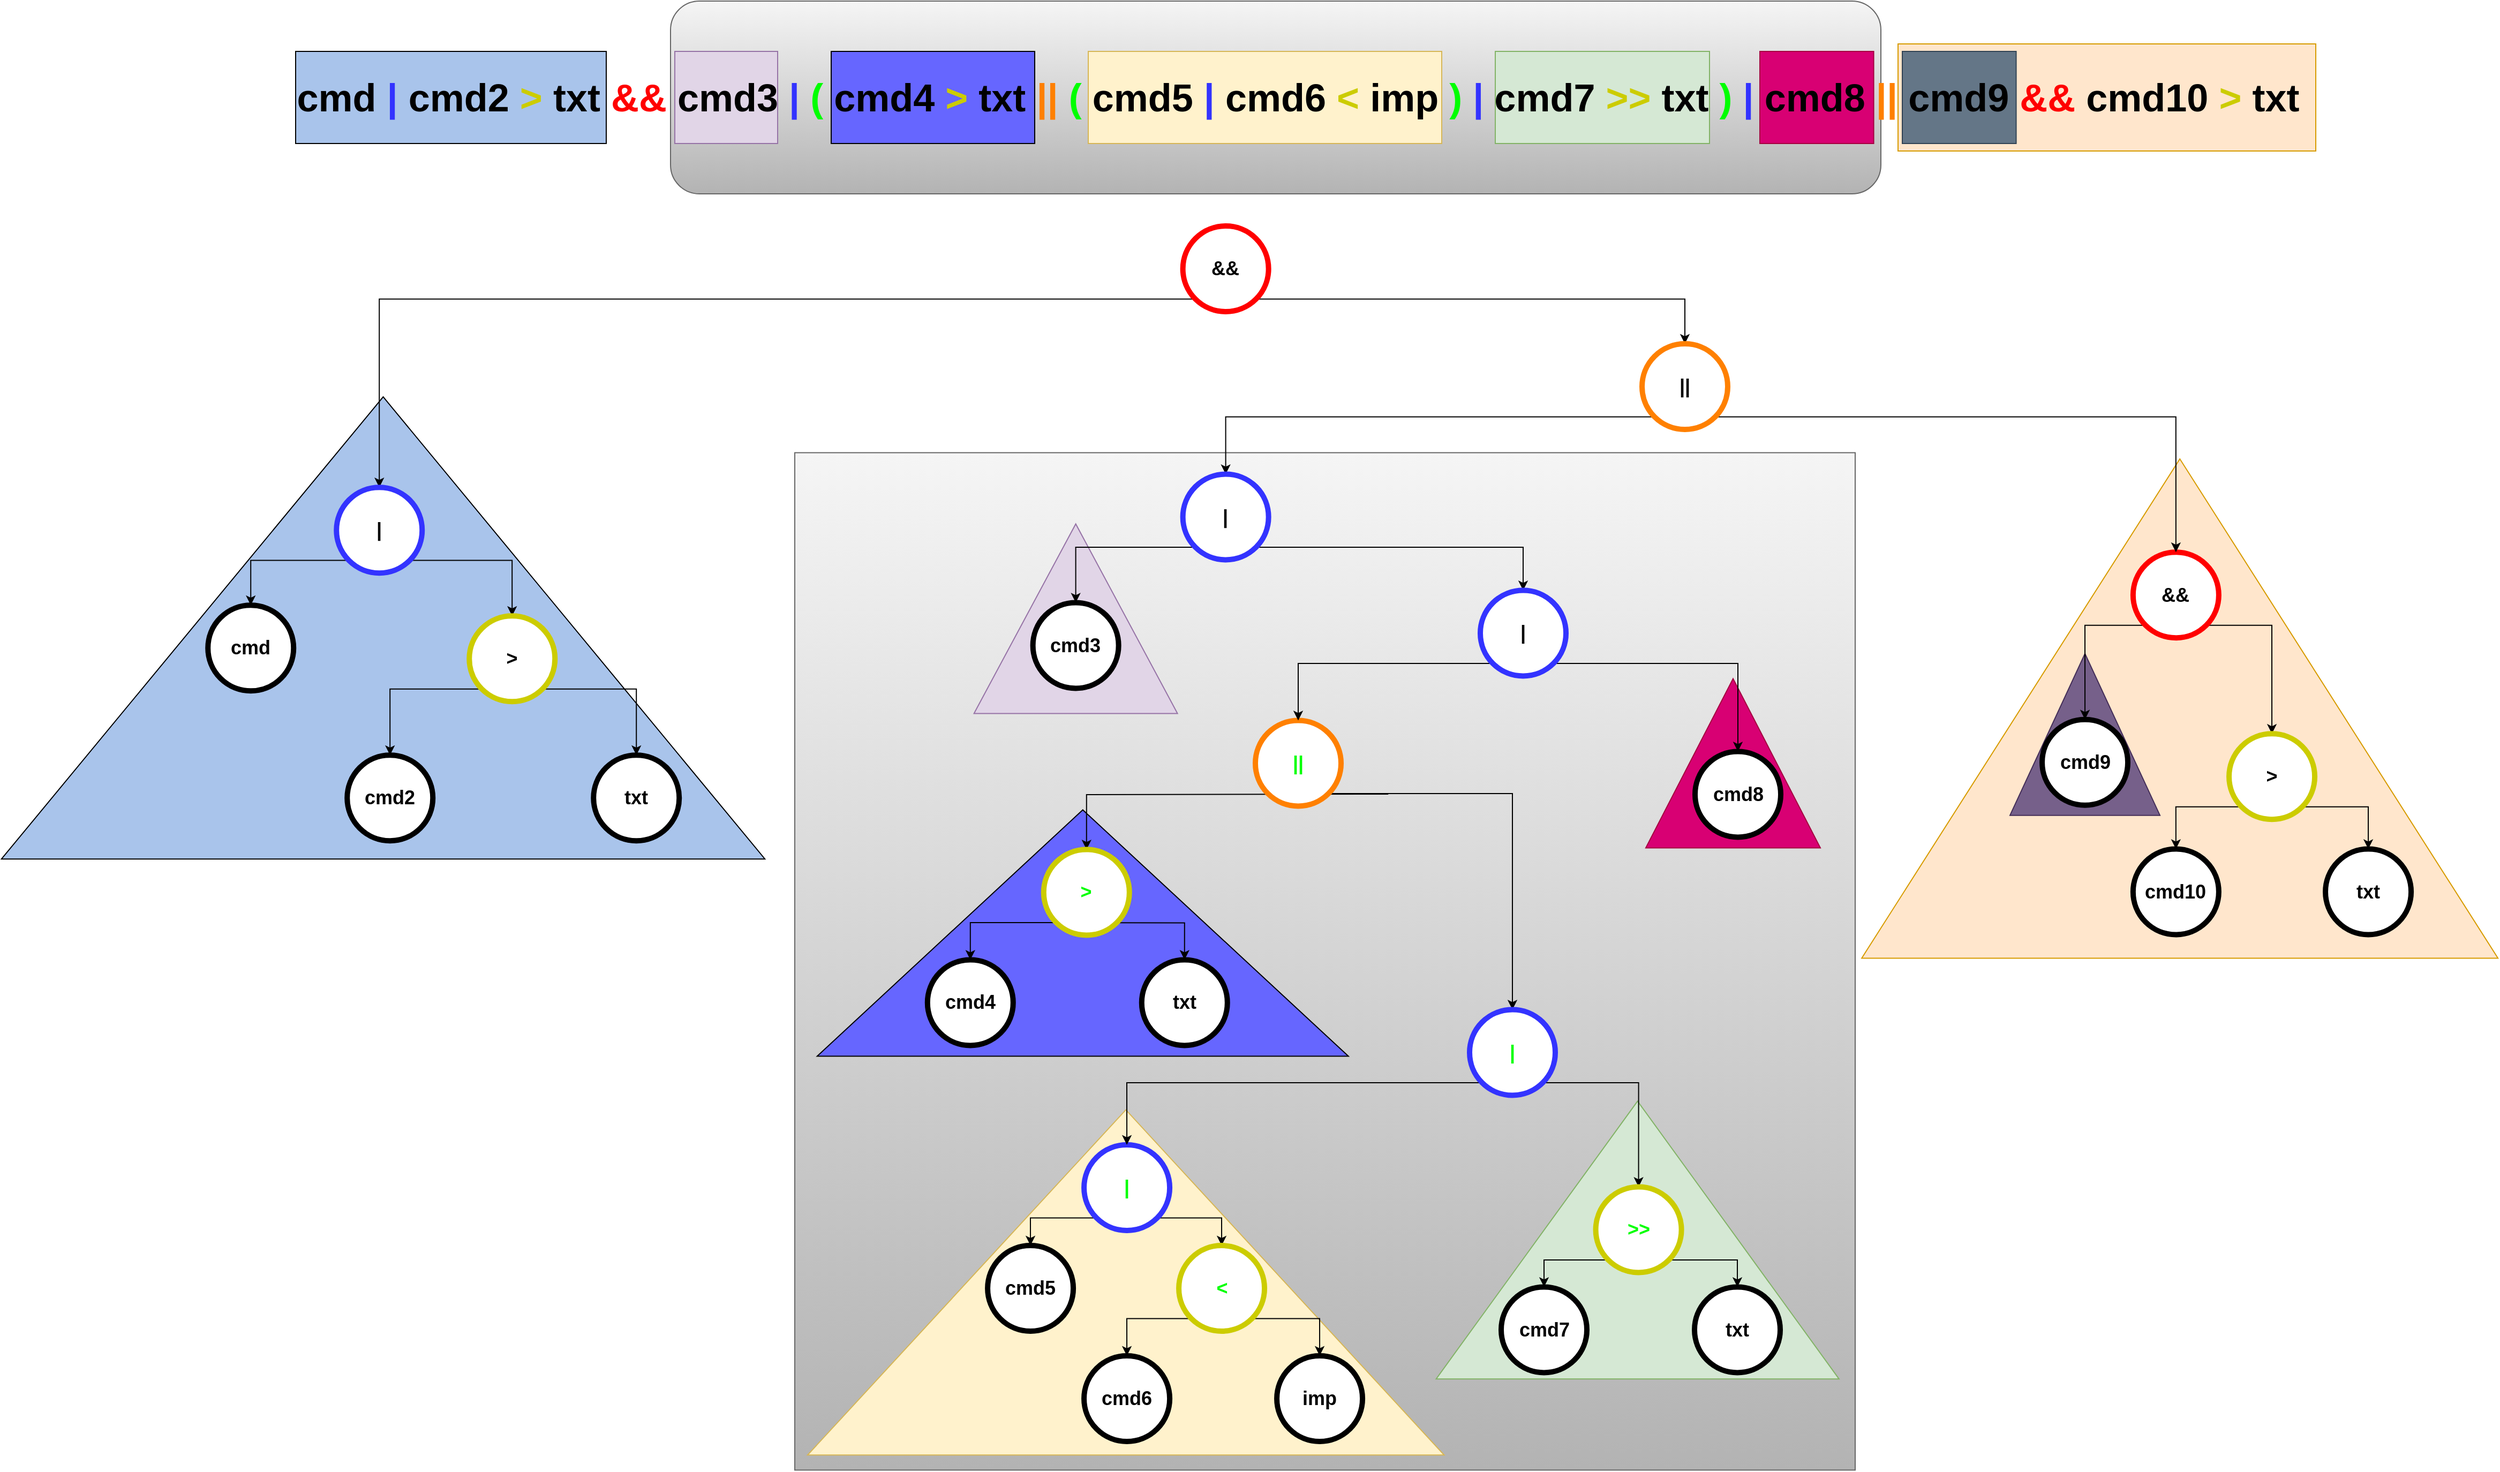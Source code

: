 <mxfile version="19.0.2" type="device"><diagram id="H-TWaUP5bXeczBtcQhF_" name="Page-1"><mxGraphModel dx="5353" dy="3023" grid="1" gridSize="10" guides="1" tooltips="1" connect="1" arrows="1" fold="1" page="1" pageScale="1" pageWidth="827" pageHeight="1169" math="0" shadow="0"><root><mxCell id="0"/><mxCell id="1" parent="0"/><mxCell id="aJGOQzYCVpWXFMmuBfGQ-118" value="" style="triangle;whiteSpace=wrap;html=1;fontSize=36;strokeColor=#d79b00;strokeWidth=1;fillColor=#ffe6cc;rotation=-90;rounded=0;sketch=0;" parent="1" vertex="1"><mxGeometry x="1090" y="183.62" width="466.19" height="594.01" as="geometry"/></mxCell><mxCell id="aJGOQzYCVpWXFMmuBfGQ-106" value="" style="rounded=0;whiteSpace=wrap;html=1;fontSize=36;strokeColor=#d79b00;strokeWidth=1;fillColor=#ffe6cc;" parent="1" vertex="1"><mxGeometry x="1060" y="-140" width="390" height="100" as="geometry"/></mxCell><mxCell id="aJGOQzYCVpWXFMmuBfGQ-125" value="" style="rounded=1;whiteSpace=wrap;html=1;fontSize=36;strokeColor=#666666;strokeWidth=1;fillColor=#f5f5f5;gradientColor=#b3b3b3;" parent="1" vertex="1"><mxGeometry x="-86" y="-180" width="1130" height="180" as="geometry"/></mxCell><mxCell id="aJGOQzYCVpWXFMmuBfGQ-124" value="" style="rounded=0;whiteSpace=wrap;html=1;fontSize=36;strokeColor=#666666;strokeWidth=1;fillColor=#f5f5f5;gradientColor=#b3b3b3;glass=0;shadow=0;sketch=0;" parent="1" vertex="1"><mxGeometry x="30" y="241.72" width="990" height="950" as="geometry"/></mxCell><mxCell id="aJGOQzYCVpWXFMmuBfGQ-122" value="" style="triangle;whiteSpace=wrap;html=1;fontSize=36;fontColor=#ffffff;strokeColor=#432D57;strokeWidth=1;fillColor=#76608a;rotation=-90;" parent="1" vertex="1"><mxGeometry x="1159.03" y="434.85" width="151" height="140" as="geometry"/></mxCell><mxCell id="aJGOQzYCVpWXFMmuBfGQ-123" value="" style="rounded=0;whiteSpace=wrap;html=1;fontSize=36;fontColor=#ffffff;strokeColor=#314354;strokeWidth=1;fillColor=#647687;" parent="1" vertex="1"><mxGeometry x="1064" y="-133" width="106.28" height="86" as="geometry"/></mxCell><mxCell id="aJGOQzYCVpWXFMmuBfGQ-121" value="" style="triangle;whiteSpace=wrap;html=1;fontSize=36;fontColor=#ffffff;strokeColor=#A50040;strokeWidth=1;fillColor=#d80073;rotation=-90;" parent="1" vertex="1"><mxGeometry x="827" y="450.22" width="158" height="163" as="geometry"/></mxCell><mxCell id="aJGOQzYCVpWXFMmuBfGQ-111" value="" style="rounded=0;whiteSpace=wrap;html=1;fontSize=36;strokeColor=#82b366;strokeWidth=1;fillColor=#d5e8d4;" parent="1" vertex="1"><mxGeometry x="684" y="-133" width="200" height="86" as="geometry"/></mxCell><mxCell id="aJGOQzYCVpWXFMmuBfGQ-117" value="" style="triangle;whiteSpace=wrap;html=1;fontSize=36;strokeColor=#82b366;strokeWidth=1;fillColor=#d5e8d4;rotation=-90;" parent="1" vertex="1"><mxGeometry x="687.09" y="788.83" width="259.5" height="376.17" as="geometry"/></mxCell><mxCell id="aJGOQzYCVpWXFMmuBfGQ-110" value="" style="rounded=0;whiteSpace=wrap;html=1;fontSize=36;strokeColor=#d6b656;strokeWidth=1;fillColor=#fff2cc;" parent="1" vertex="1"><mxGeometry x="304" y="-133" width="330" height="86" as="geometry"/></mxCell><mxCell id="aJGOQzYCVpWXFMmuBfGQ-116" value="" style="triangle;whiteSpace=wrap;html=1;fontSize=36;strokeColor=#d6b656;strokeWidth=1;fillColor=#fff2cc;rotation=-90;" parent="1" vertex="1"><mxGeometry x="177.95" y="719.35" width="322.32" height="594.26" as="geometry"/></mxCell><mxCell id="aJGOQzYCVpWXFMmuBfGQ-107" value="" style="rounded=0;whiteSpace=wrap;html=1;fontSize=36;strokeColor=#9673a6;strokeWidth=1;fillColor=#e1d5e7;" parent="1" vertex="1"><mxGeometry x="-82" y="-133" width="96" height="86" as="geometry"/></mxCell><mxCell id="aJGOQzYCVpWXFMmuBfGQ-115" value="" style="triangle;whiteSpace=wrap;html=1;fontSize=36;strokeColor=#9673a6;strokeWidth=1;fillColor=#e1d5e7;rotation=-90;" parent="1" vertex="1"><mxGeometry x="203.82" y="301.72" width="177" height="190" as="geometry"/></mxCell><mxCell id="aJGOQzYCVpWXFMmuBfGQ-109" value="" style="rounded=0;whiteSpace=wrap;html=1;fontSize=36;fontColor=#00FF00;strokeColor=#000000;strokeWidth=1;fillColor=#6666FF;" parent="1" vertex="1"><mxGeometry x="64" y="-133" width="190" height="86" as="geometry"/></mxCell><mxCell id="aJGOQzYCVpWXFMmuBfGQ-113" value="" style="triangle;whiteSpace=wrap;html=1;fontSize=36;fontColor=#00FF00;strokeColor=#000000;strokeWidth=1;fillColor=#6666FF;rotation=-90;" parent="1" vertex="1"><mxGeometry x="183.89" y="442.22" width="230" height="496" as="geometry"/></mxCell><mxCell id="aJGOQzYCVpWXFMmuBfGQ-112" value="" style="triangle;whiteSpace=wrap;html=1;fontSize=36;fontColor=#00FF00;strokeColor=#000000;strokeWidth=1;fillColor=#A9C4EB;rotation=-90;" parent="1" vertex="1"><mxGeometry x="-570" y="48.97" width="431.5" height="712.75" as="geometry"/></mxCell><mxCell id="aJGOQzYCVpWXFMmuBfGQ-108" value="" style="rounded=0;whiteSpace=wrap;html=1;fontSize=36;fontColor=#ffffff;strokeColor=#A50040;strokeWidth=1;fillColor=#d80073;" parent="1" vertex="1"><mxGeometry x="931" y="-133" width="106.28" height="86" as="geometry"/></mxCell><mxCell id="aJGOQzYCVpWXFMmuBfGQ-105" value="" style="rounded=0;whiteSpace=wrap;html=1;fontSize=36;fontColor=#00FF00;strokeColor=#000000;strokeWidth=1;fillColor=#A9C4EB;" parent="1" vertex="1"><mxGeometry x="-436" y="-133" width="290" height="86" as="geometry"/></mxCell><mxCell id="aJGOQzYCVpWXFMmuBfGQ-68" style="edgeStyle=orthogonalEdgeStyle;rounded=0;orthogonalLoop=1;jettySize=auto;html=1;exitX=0;exitY=1;exitDx=0;exitDy=0;entryX=0.5;entryY=0;entryDx=0;entryDy=0;fontSize=18;fontColor=#00FF00;" parent="1" source="aJGOQzYCVpWXFMmuBfGQ-1" target="aJGOQzYCVpWXFMmuBfGQ-8" edge="1"><mxGeometry relative="1" as="geometry"/></mxCell><mxCell id="puf2VcP3-_cEdi5S4VuT-2" style="edgeStyle=orthogonalEdgeStyle;rounded=0;orthogonalLoop=1;jettySize=auto;html=1;exitX=1;exitY=1;exitDx=0;exitDy=0;entryX=0.5;entryY=0;entryDx=0;entryDy=0;" parent="1" source="aJGOQzYCVpWXFMmuBfGQ-1" target="aJGOQzYCVpWXFMmuBfGQ-5" edge="1"><mxGeometry relative="1" as="geometry"/></mxCell><mxCell id="aJGOQzYCVpWXFMmuBfGQ-1" value="&lt;font style=&quot;font-size: 18px;&quot;&gt;&lt;b&gt;&amp;amp;&amp;amp;&lt;/b&gt;&lt;/font&gt;" style="ellipse;whiteSpace=wrap;html=1;aspect=fixed;strokeWidth=5;strokeColor=#FF0000;" parent="1" vertex="1"><mxGeometry x="392.32" y="30" width="80" height="80" as="geometry"/></mxCell><mxCell id="aJGOQzYCVpWXFMmuBfGQ-2" value="&lt;b&gt;&lt;font style=&quot;font-size: 36px;&quot;&gt;cmd &lt;font style=&quot;&quot; color=&quot;#3333ff&quot;&gt;|&lt;/font&gt; cmd2 &lt;font style=&quot;&quot; color=&quot;#cccc00&quot;&gt;&amp;gt;&lt;/font&gt; txt &lt;font style=&quot;&quot; color=&quot;#ff0000&quot;&gt;&amp;amp;&amp;amp;&lt;/font&gt; cmd3 &lt;font style=&quot;&quot; color=&quot;#3333ff&quot;&gt;|&lt;/font&gt; &lt;font style=&quot;&quot; color=&quot;#00ff00&quot;&gt;(&lt;/font&gt; cmd4 &lt;font style=&quot;&quot; color=&quot;#cccc00&quot;&gt;&amp;gt;&lt;/font&gt; txt &lt;font style=&quot;&quot; color=&quot;#ff8000&quot;&gt;||&lt;/font&gt; &lt;font style=&quot;&quot; color=&quot;#00ff00&quot;&gt;(&amp;nbsp;&lt;/font&gt;cmd5 &lt;font style=&quot;&quot; color=&quot;#3333ff&quot;&gt;|&lt;/font&gt; cmd6 &lt;font style=&quot;&quot; color=&quot;#cccc00&quot;&gt;&amp;lt;&lt;/font&gt; imp &lt;font style=&quot;&quot; color=&quot;#00ff00&quot;&gt;)&lt;/font&gt; &lt;font style=&quot;&quot; color=&quot;#3333ff&quot;&gt;|&lt;/font&gt; cmd7 &lt;font style=&quot;&quot; color=&quot;#cccc00&quot;&gt;&amp;gt;&amp;gt;&lt;/font&gt; txt&amp;nbsp;&lt;font style=&quot;&quot; color=&quot;#00ff00&quot;&gt;)&lt;/font&gt; &lt;font style=&quot;&quot; color=&quot;#3333ff&quot;&gt;|&lt;/font&gt; cmd8 &lt;font style=&quot;&quot; color=&quot;#ff8000&quot;&gt;||&lt;/font&gt; cmd9 &lt;font style=&quot;&quot; color=&quot;#ff0000&quot;&gt;&amp;amp;&amp;amp;&lt;/font&gt; cmd10 &lt;font style=&quot;&quot; color=&quot;#cccc00&quot;&gt;&amp;gt;&lt;/font&gt; txt&lt;/font&gt;&lt;/b&gt;" style="text;html=1;strokeColor=none;fillColor=none;align=center;verticalAlign=middle;whiteSpace=wrap;rounded=0;" parent="1" vertex="1"><mxGeometry x="-500" y="-120" width="2000" height="60" as="geometry"/></mxCell><mxCell id="aJGOQzYCVpWXFMmuBfGQ-77" style="edgeStyle=orthogonalEdgeStyle;rounded=0;orthogonalLoop=1;jettySize=auto;html=1;exitX=1;exitY=1;exitDx=0;exitDy=0;entryX=0.5;entryY=0;entryDx=0;entryDy=0;fontSize=18;fontColor=#00FF00;" parent="1" source="aJGOQzYCVpWXFMmuBfGQ-3" target="aJGOQzYCVpWXFMmuBfGQ-13" edge="1"><mxGeometry relative="1" as="geometry"/></mxCell><mxCell id="puf2VcP3-_cEdi5S4VuT-24" style="edgeStyle=orthogonalEdgeStyle;rounded=0;orthogonalLoop=1;jettySize=auto;html=1;exitX=0;exitY=1;exitDx=0;exitDy=0;entryX=0.5;entryY=0;entryDx=0;entryDy=0;" parent="1" source="aJGOQzYCVpWXFMmuBfGQ-3" target="aJGOQzYCVpWXFMmuBfGQ-29" edge="1"><mxGeometry relative="1" as="geometry"/></mxCell><mxCell id="aJGOQzYCVpWXFMmuBfGQ-3" value="&lt;font style=&quot;font-size: 18px;&quot;&gt;&lt;b&gt;&amp;amp;&amp;amp;&lt;/b&gt;&lt;/font&gt;" style="ellipse;whiteSpace=wrap;html=1;aspect=fixed;strokeWidth=5;strokeColor=#FF0000;" parent="1" vertex="1"><mxGeometry x="1279.44" y="334.63" width="80" height="80" as="geometry"/></mxCell><mxCell id="puf2VcP3-_cEdi5S4VuT-7" style="edgeStyle=orthogonalEdgeStyle;rounded=0;orthogonalLoop=1;jettySize=auto;html=1;exitX=1;exitY=1;exitDx=0;exitDy=0;" parent="1" source="aJGOQzYCVpWXFMmuBfGQ-4" target="aJGOQzYCVpWXFMmuBfGQ-7" edge="1"><mxGeometry relative="1" as="geometry"/></mxCell><mxCell id="puf2VcP3-_cEdi5S4VuT-8" style="edgeStyle=orthogonalEdgeStyle;rounded=0;orthogonalLoop=1;jettySize=auto;html=1;exitX=0;exitY=1;exitDx=0;exitDy=0;entryX=0.5;entryY=0;entryDx=0;entryDy=0;" parent="1" target="aJGOQzYCVpWXFMmuBfGQ-11" edge="1"><mxGeometry relative="1" as="geometry"><mxPoint x="584.106" y="560.504" as="sourcePoint"/></mxGeometry></mxCell><mxCell id="aJGOQzYCVpWXFMmuBfGQ-4" value="&lt;font color=&quot;#00ff00&quot; style=&quot;font-size: 18px;&quot;&gt;&lt;b&gt;||&lt;/b&gt;&lt;/font&gt;" style="ellipse;whiteSpace=wrap;html=1;aspect=fixed;strokeColor=#FF8000;strokeWidth=5;" parent="1" vertex="1"><mxGeometry x="460" y="491.72" width="80" height="80" as="geometry"/></mxCell><mxCell id="puf2VcP3-_cEdi5S4VuT-3" style="edgeStyle=orthogonalEdgeStyle;rounded=0;orthogonalLoop=1;jettySize=auto;html=1;exitX=1;exitY=1;exitDx=0;exitDy=0;entryX=0.5;entryY=0;entryDx=0;entryDy=0;" parent="1" source="aJGOQzYCVpWXFMmuBfGQ-5" target="aJGOQzYCVpWXFMmuBfGQ-3" edge="1"><mxGeometry relative="1" as="geometry"/></mxCell><mxCell id="PC5DWgeFSj9R3QmSvRYg-5" style="edgeStyle=orthogonalEdgeStyle;rounded=0;orthogonalLoop=1;jettySize=auto;html=1;exitX=0;exitY=1;exitDx=0;exitDy=0;entryX=0.5;entryY=0;entryDx=0;entryDy=0;" edge="1" parent="1" source="aJGOQzYCVpWXFMmuBfGQ-5" target="aJGOQzYCVpWXFMmuBfGQ-9"><mxGeometry relative="1" as="geometry"/></mxCell><mxCell id="aJGOQzYCVpWXFMmuBfGQ-5" value="&lt;font style=&quot;font-size: 18px;&quot;&gt;&lt;b&gt;||&lt;/b&gt;&lt;/font&gt;" style="ellipse;whiteSpace=wrap;html=1;aspect=fixed;strokeColor=#FF8000;strokeWidth=5;" parent="1" vertex="1"><mxGeometry x="821" y="140" width="80" height="80" as="geometry"/></mxCell><mxCell id="puf2VcP3-_cEdi5S4VuT-19" style="edgeStyle=orthogonalEdgeStyle;rounded=0;orthogonalLoop=1;jettySize=auto;html=1;exitX=1;exitY=1;exitDx=0;exitDy=0;" parent="1" source="aJGOQzYCVpWXFMmuBfGQ-6" target="aJGOQzYCVpWXFMmuBfGQ-14" edge="1"><mxGeometry relative="1" as="geometry"/></mxCell><mxCell id="puf2VcP3-_cEdi5S4VuT-20" style="edgeStyle=orthogonalEdgeStyle;rounded=0;orthogonalLoop=1;jettySize=auto;html=1;exitX=0;exitY=1;exitDx=0;exitDy=0;entryX=0.5;entryY=0;entryDx=0;entryDy=0;" parent="1" source="aJGOQzYCVpWXFMmuBfGQ-6" target="aJGOQzYCVpWXFMmuBfGQ-25" edge="1"><mxGeometry relative="1" as="geometry"/></mxCell><mxCell id="aJGOQzYCVpWXFMmuBfGQ-6" value="&lt;font style=&quot;font-size: 18px;&quot;&gt;&lt;b&gt;&lt;font color=&quot;#00ff00&quot;&gt;|&lt;/font&gt;&lt;br&gt;&lt;/b&gt;&lt;/font&gt;" style="ellipse;whiteSpace=wrap;html=1;aspect=fixed;strokeColor=#3333FF;strokeWidth=5;" parent="1" vertex="1"><mxGeometry x="300.04" y="888" width="80" height="80" as="geometry"/></mxCell><mxCell id="puf2VcP3-_cEdi5S4VuT-12" style="edgeStyle=orthogonalEdgeStyle;rounded=0;orthogonalLoop=1;jettySize=auto;html=1;exitX=0;exitY=1;exitDx=0;exitDy=0;" parent="1" source="aJGOQzYCVpWXFMmuBfGQ-7" target="aJGOQzYCVpWXFMmuBfGQ-6" edge="1"><mxGeometry relative="1" as="geometry"/></mxCell><mxCell id="PC5DWgeFSj9R3QmSvRYg-2" style="edgeStyle=orthogonalEdgeStyle;rounded=0;orthogonalLoop=1;jettySize=auto;html=1;exitX=1;exitY=1;exitDx=0;exitDy=0;entryX=0.5;entryY=0;entryDx=0;entryDy=0;" edge="1" parent="1" source="aJGOQzYCVpWXFMmuBfGQ-7" target="aJGOQzYCVpWXFMmuBfGQ-16"><mxGeometry relative="1" as="geometry"/></mxCell><mxCell id="aJGOQzYCVpWXFMmuBfGQ-7" value="&lt;font style=&quot;font-size: 18px;&quot;&gt;&lt;b&gt;&lt;font color=&quot;#00ff00&quot;&gt;|&lt;/font&gt;&lt;br&gt;&lt;/b&gt;&lt;/font&gt;" style="ellipse;whiteSpace=wrap;html=1;aspect=fixed;strokeColor=#3333FF;strokeWidth=5;" parent="1" vertex="1"><mxGeometry x="660" y="761.72" width="80" height="80" as="geometry"/></mxCell><mxCell id="puf2VcP3-_cEdi5S4VuT-27" style="edgeStyle=orthogonalEdgeStyle;rounded=0;orthogonalLoop=1;jettySize=auto;html=1;exitX=1;exitY=1;exitDx=0;exitDy=0;entryX=0.5;entryY=0;entryDx=0;entryDy=0;" parent="1" source="aJGOQzYCVpWXFMmuBfGQ-8" target="aJGOQzYCVpWXFMmuBfGQ-12" edge="1"><mxGeometry relative="1" as="geometry"/></mxCell><mxCell id="puf2VcP3-_cEdi5S4VuT-28" style="edgeStyle=orthogonalEdgeStyle;rounded=0;orthogonalLoop=1;jettySize=auto;html=1;exitX=0;exitY=1;exitDx=0;exitDy=0;entryX=0.5;entryY=0;entryDx=0;entryDy=0;" parent="1" source="aJGOQzYCVpWXFMmuBfGQ-8" target="aJGOQzYCVpWXFMmuBfGQ-20" edge="1"><mxGeometry relative="1" as="geometry"/></mxCell><mxCell id="aJGOQzYCVpWXFMmuBfGQ-8" value="&lt;font style=&quot;font-size: 18px;&quot;&gt;&lt;b&gt;|&lt;br&gt;&lt;/b&gt;&lt;/font&gt;" style="ellipse;whiteSpace=wrap;html=1;aspect=fixed;strokeColor=#3333FF;strokeWidth=5;" parent="1" vertex="1"><mxGeometry x="-397.88" y="274.09" width="80" height="80" as="geometry"/></mxCell><mxCell id="puf2VcP3-_cEdi5S4VuT-5" style="edgeStyle=orthogonalEdgeStyle;rounded=0;orthogonalLoop=1;jettySize=auto;html=1;exitX=0;exitY=1;exitDx=0;exitDy=0;entryX=0.5;entryY=0;entryDx=0;entryDy=0;" parent="1" source="aJGOQzYCVpWXFMmuBfGQ-9" target="aJGOQzYCVpWXFMmuBfGQ-22" edge="1"><mxGeometry relative="1" as="geometry"/></mxCell><mxCell id="puf2VcP3-_cEdi5S4VuT-6" style="edgeStyle=orthogonalEdgeStyle;rounded=0;orthogonalLoop=1;jettySize=auto;html=1;exitX=1;exitY=1;exitDx=0;exitDy=0;entryX=0.5;entryY=0;entryDx=0;entryDy=0;" parent="1" source="aJGOQzYCVpWXFMmuBfGQ-9" target="aJGOQzYCVpWXFMmuBfGQ-10" edge="1"><mxGeometry relative="1" as="geometry"/></mxCell><mxCell id="aJGOQzYCVpWXFMmuBfGQ-9" value="&lt;font style=&quot;font-size: 18px;&quot;&gt;&lt;b&gt;|&lt;br&gt;&lt;/b&gt;&lt;/font&gt;" style="ellipse;whiteSpace=wrap;html=1;aspect=fixed;strokeColor=#3333FF;strokeWidth=5;" parent="1" vertex="1"><mxGeometry x="392.32" y="261.72" width="80" height="80" as="geometry"/></mxCell><mxCell id="aJGOQzYCVpWXFMmuBfGQ-100" style="edgeStyle=orthogonalEdgeStyle;rounded=0;orthogonalLoop=1;jettySize=auto;html=1;exitX=0;exitY=1;exitDx=0;exitDy=0;entryX=0.5;entryY=0;entryDx=0;entryDy=0;fontSize=18;fontColor=#00FF00;" parent="1" source="aJGOQzYCVpWXFMmuBfGQ-10" target="aJGOQzYCVpWXFMmuBfGQ-4" edge="1"><mxGeometry relative="1" as="geometry"/></mxCell><mxCell id="puf2VcP3-_cEdi5S4VuT-21" style="edgeStyle=orthogonalEdgeStyle;rounded=0;orthogonalLoop=1;jettySize=auto;html=1;exitX=1;exitY=1;exitDx=0;exitDy=0;entryX=0.5;entryY=0;entryDx=0;entryDy=0;" parent="1" source="aJGOQzYCVpWXFMmuBfGQ-10" target="aJGOQzYCVpWXFMmuBfGQ-28" edge="1"><mxGeometry relative="1" as="geometry"/></mxCell><mxCell id="aJGOQzYCVpWXFMmuBfGQ-10" value="&lt;font style=&quot;font-size: 18px;&quot;&gt;&lt;b&gt;|&lt;br&gt;&lt;/b&gt;&lt;/font&gt;" style="ellipse;whiteSpace=wrap;html=1;aspect=fixed;strokeColor=#3333FF;strokeWidth=5;" parent="1" vertex="1"><mxGeometry x="670" y="370.22" width="80" height="80" as="geometry"/></mxCell><mxCell id="puf2VcP3-_cEdi5S4VuT-10" style="edgeStyle=orthogonalEdgeStyle;rounded=0;orthogonalLoop=1;jettySize=auto;html=1;exitX=1;exitY=1;exitDx=0;exitDy=0;entryX=0.5;entryY=0;entryDx=0;entryDy=0;" parent="1" source="aJGOQzYCVpWXFMmuBfGQ-11" target="aJGOQzYCVpWXFMmuBfGQ-32" edge="1"><mxGeometry relative="1" as="geometry"/></mxCell><mxCell id="puf2VcP3-_cEdi5S4VuT-11" style="edgeStyle=orthogonalEdgeStyle;rounded=0;orthogonalLoop=1;jettySize=auto;html=1;exitX=0;exitY=1;exitDx=0;exitDy=0;entryX=0.5;entryY=0;entryDx=0;entryDy=0;" parent="1" source="aJGOQzYCVpWXFMmuBfGQ-11" target="aJGOQzYCVpWXFMmuBfGQ-24" edge="1"><mxGeometry relative="1" as="geometry"/></mxCell><mxCell id="aJGOQzYCVpWXFMmuBfGQ-11" value="&lt;font style=&quot;font-size: 18px;&quot;&gt;&lt;b&gt;&lt;font color=&quot;#00ff00&quot;&gt;&amp;gt;&lt;/font&gt;&lt;br&gt;&lt;/b&gt;&lt;/font&gt;" style="ellipse;whiteSpace=wrap;html=1;aspect=fixed;strokeColor=#CCCC00;strokeWidth=5;" parent="1" vertex="1"><mxGeometry x="262.39" y="612.22" width="80" height="80" as="geometry"/></mxCell><mxCell id="puf2VcP3-_cEdi5S4VuT-25" style="edgeStyle=orthogonalEdgeStyle;rounded=0;orthogonalLoop=1;jettySize=auto;html=1;exitX=1;exitY=1;exitDx=0;exitDy=0;" parent="1" source="aJGOQzYCVpWXFMmuBfGQ-12" target="aJGOQzYCVpWXFMmuBfGQ-21" edge="1"><mxGeometry relative="1" as="geometry"/></mxCell><mxCell id="puf2VcP3-_cEdi5S4VuT-26" style="edgeStyle=orthogonalEdgeStyle;rounded=0;orthogonalLoop=1;jettySize=auto;html=1;exitX=0;exitY=1;exitDx=0;exitDy=0;" parent="1" source="aJGOQzYCVpWXFMmuBfGQ-12" target="aJGOQzYCVpWXFMmuBfGQ-31" edge="1"><mxGeometry relative="1" as="geometry"/></mxCell><mxCell id="aJGOQzYCVpWXFMmuBfGQ-12" value="&lt;font style=&quot;font-size: 18px;&quot;&gt;&lt;b&gt;&amp;gt;&lt;br&gt;&lt;/b&gt;&lt;/font&gt;" style="ellipse;whiteSpace=wrap;html=1;aspect=fixed;strokeColor=#CCCC00;strokeWidth=5;" parent="1" vertex="1"><mxGeometry x="-273.88" y="394.09" width="80" height="80" as="geometry"/></mxCell><mxCell id="puf2VcP3-_cEdi5S4VuT-22" style="edgeStyle=orthogonalEdgeStyle;rounded=0;orthogonalLoop=1;jettySize=auto;html=1;exitX=1;exitY=1;exitDx=0;exitDy=0;" parent="1" source="aJGOQzYCVpWXFMmuBfGQ-13" target="aJGOQzYCVpWXFMmuBfGQ-35" edge="1"><mxGeometry relative="1" as="geometry"/></mxCell><mxCell id="puf2VcP3-_cEdi5S4VuT-23" style="edgeStyle=orthogonalEdgeStyle;rounded=0;orthogonalLoop=1;jettySize=auto;html=1;exitX=0;exitY=1;exitDx=0;exitDy=0;entryX=0.5;entryY=0;entryDx=0;entryDy=0;" parent="1" source="aJGOQzYCVpWXFMmuBfGQ-13" target="aJGOQzYCVpWXFMmuBfGQ-30" edge="1"><mxGeometry relative="1" as="geometry"/></mxCell><mxCell id="aJGOQzYCVpWXFMmuBfGQ-13" value="&lt;font style=&quot;font-size: 18px;&quot;&gt;&lt;b&gt;&amp;gt;&lt;br&gt;&lt;/b&gt;&lt;/font&gt;" style="ellipse;whiteSpace=wrap;html=1;aspect=fixed;strokeColor=#CCCC00;strokeWidth=5;" parent="1" vertex="1"><mxGeometry x="1369.03" y="504.13" width="80" height="80" as="geometry"/></mxCell><mxCell id="puf2VcP3-_cEdi5S4VuT-16" style="edgeStyle=orthogonalEdgeStyle;rounded=0;orthogonalLoop=1;jettySize=auto;html=1;exitX=1;exitY=1;exitDx=0;exitDy=0;entryX=0.5;entryY=0;entryDx=0;entryDy=0;" parent="1" source="aJGOQzYCVpWXFMmuBfGQ-14" target="aJGOQzYCVpWXFMmuBfGQ-33" edge="1"><mxGeometry relative="1" as="geometry"/></mxCell><mxCell id="puf2VcP3-_cEdi5S4VuT-17" style="edgeStyle=orthogonalEdgeStyle;rounded=0;orthogonalLoop=1;jettySize=auto;html=1;exitX=0;exitY=1;exitDx=0;exitDy=0;" parent="1" source="aJGOQzYCVpWXFMmuBfGQ-14" target="aJGOQzYCVpWXFMmuBfGQ-26" edge="1"><mxGeometry relative="1" as="geometry"/></mxCell><mxCell id="aJGOQzYCVpWXFMmuBfGQ-14" value="&lt;font style=&quot;font-size: 18px;&quot;&gt;&lt;b&gt;&lt;font color=&quot;#00ff00&quot;&gt;&amp;lt;&lt;/font&gt;&lt;br&gt;&lt;/b&gt;&lt;/font&gt;" style="ellipse;whiteSpace=wrap;html=1;aspect=fixed;strokeColor=#CCCC00;strokeWidth=5;" parent="1" vertex="1"><mxGeometry x="388.54" y="982" width="80" height="80" as="geometry"/></mxCell><mxCell id="puf2VcP3-_cEdi5S4VuT-14" style="edgeStyle=orthogonalEdgeStyle;rounded=0;orthogonalLoop=1;jettySize=auto;html=1;exitX=1;exitY=1;exitDx=0;exitDy=0;entryX=0.5;entryY=0;entryDx=0;entryDy=0;" parent="1" source="aJGOQzYCVpWXFMmuBfGQ-16" target="aJGOQzYCVpWXFMmuBfGQ-34" edge="1"><mxGeometry relative="1" as="geometry"/></mxCell><mxCell id="puf2VcP3-_cEdi5S4VuT-15" style="edgeStyle=orthogonalEdgeStyle;rounded=0;orthogonalLoop=1;jettySize=auto;html=1;exitX=0;exitY=1;exitDx=0;exitDy=0;entryX=0.5;entryY=0;entryDx=0;entryDy=0;" parent="1" source="aJGOQzYCVpWXFMmuBfGQ-16" target="aJGOQzYCVpWXFMmuBfGQ-27" edge="1"><mxGeometry relative="1" as="geometry"/></mxCell><mxCell id="aJGOQzYCVpWXFMmuBfGQ-16" value="&lt;font style=&quot;font-size: 18px;&quot;&gt;&lt;b&gt;&lt;font color=&quot;#00ff00&quot;&gt;&amp;gt;&amp;gt;&lt;/font&gt;&lt;br&gt;&lt;/b&gt;&lt;/font&gt;" style="ellipse;whiteSpace=wrap;html=1;aspect=fixed;strokeColor=#CCCC00;strokeWidth=5;" parent="1" vertex="1"><mxGeometry x="777.78" y="927.22" width="80" height="80" as="geometry"/></mxCell><mxCell id="aJGOQzYCVpWXFMmuBfGQ-20" value="&lt;font style=&quot;font-size: 18px;&quot;&gt;&lt;b&gt;cmd&lt;br&gt;&lt;/b&gt;&lt;/font&gt;" style="ellipse;whiteSpace=wrap;html=1;aspect=fixed;strokeColor=#000000;strokeWidth=5;" parent="1" vertex="1"><mxGeometry x="-517.88" y="384.09" width="80" height="80" as="geometry"/></mxCell><mxCell id="aJGOQzYCVpWXFMmuBfGQ-21" value="&lt;font style=&quot;font-size: 18px;&quot;&gt;&lt;b&gt;txt&lt;br&gt;&lt;/b&gt;&lt;/font&gt;" style="ellipse;whiteSpace=wrap;html=1;aspect=fixed;strokeColor=#000000;strokeWidth=5;" parent="1" vertex="1"><mxGeometry x="-157.88" y="524.09" width="80" height="80" as="geometry"/></mxCell><mxCell id="aJGOQzYCVpWXFMmuBfGQ-22" value="&lt;font style=&quot;font-size: 18px;&quot;&gt;&lt;b&gt;cmd3&lt;br&gt;&lt;/b&gt;&lt;/font&gt;" style="ellipse;whiteSpace=wrap;html=1;aspect=fixed;strokeColor=#000000;strokeWidth=5;" parent="1" vertex="1"><mxGeometry x="252.32" y="381.72" width="80" height="80" as="geometry"/></mxCell><mxCell id="aJGOQzYCVpWXFMmuBfGQ-24" value="&lt;font style=&quot;font-size: 18px;&quot;&gt;&lt;b&gt;cmd4&lt;br&gt;&lt;/b&gt;&lt;/font&gt;" style="ellipse;whiteSpace=wrap;html=1;aspect=fixed;strokeColor=#000000;strokeWidth=5;" parent="1" vertex="1"><mxGeometry x="153.89" y="715.22" width="80" height="80" as="geometry"/></mxCell><mxCell id="aJGOQzYCVpWXFMmuBfGQ-25" value="&lt;font style=&quot;font-size: 18px;&quot;&gt;&lt;b&gt;cmd5&lt;br&gt;&lt;/b&gt;&lt;/font&gt;" style="ellipse;whiteSpace=wrap;html=1;aspect=fixed;strokeColor=#000000;strokeWidth=5;" parent="1" vertex="1"><mxGeometry x="210.04" y="982" width="80" height="80" as="geometry"/></mxCell><mxCell id="aJGOQzYCVpWXFMmuBfGQ-26" value="&lt;font style=&quot;font-size: 18px;&quot;&gt;&lt;b&gt;cmd6&lt;br&gt;&lt;/b&gt;&lt;/font&gt;" style="ellipse;whiteSpace=wrap;html=1;aspect=fixed;strokeColor=#000000;strokeWidth=5;" parent="1" vertex="1"><mxGeometry x="300.04" y="1085" width="80" height="80" as="geometry"/></mxCell><mxCell id="aJGOQzYCVpWXFMmuBfGQ-27" value="&lt;font style=&quot;font-size: 18px;&quot;&gt;&lt;b&gt;cmd7&lt;br&gt;&lt;/b&gt;&lt;/font&gt;" style="ellipse;whiteSpace=wrap;html=1;aspect=fixed;strokeColor=#000000;strokeWidth=5;" parent="1" vertex="1"><mxGeometry x="689.5" y="1020.7" width="80" height="80" as="geometry"/></mxCell><mxCell id="aJGOQzYCVpWXFMmuBfGQ-28" value="&lt;font style=&quot;font-size: 18px;&quot;&gt;&lt;b&gt;cmd8&lt;br&gt;&lt;/b&gt;&lt;/font&gt;" style="ellipse;whiteSpace=wrap;html=1;aspect=fixed;strokeColor=#000000;strokeWidth=5;" parent="1" vertex="1"><mxGeometry x="870.5" y="520.72" width="80" height="80" as="geometry"/></mxCell><mxCell id="aJGOQzYCVpWXFMmuBfGQ-29" value="&lt;font style=&quot;font-size: 18px;&quot;&gt;&lt;b&gt;cmd9&lt;br&gt;&lt;/b&gt;&lt;/font&gt;" style="ellipse;whiteSpace=wrap;html=1;aspect=fixed;strokeColor=#000000;strokeWidth=5;" parent="1" vertex="1"><mxGeometry x="1194.53" y="490.85" width="80" height="80" as="geometry"/></mxCell><mxCell id="aJGOQzYCVpWXFMmuBfGQ-30" value="&lt;font style=&quot;font-size: 18px;&quot;&gt;&lt;b&gt;cmd10&lt;br&gt;&lt;/b&gt;&lt;/font&gt;" style="ellipse;whiteSpace=wrap;html=1;aspect=fixed;strokeColor=#000000;strokeWidth=5;" parent="1" vertex="1"><mxGeometry x="1279.44" y="611.76" width="80" height="80" as="geometry"/></mxCell><mxCell id="aJGOQzYCVpWXFMmuBfGQ-31" value="&lt;font style=&quot;font-size: 18px;&quot;&gt;&lt;b&gt;cmd2&lt;br&gt;&lt;/b&gt;&lt;/font&gt;" style="ellipse;whiteSpace=wrap;html=1;aspect=fixed;strokeColor=#000000;strokeWidth=5;" parent="1" vertex="1"><mxGeometry x="-387.88" y="524.09" width="80" height="80" as="geometry"/></mxCell><mxCell id="aJGOQzYCVpWXFMmuBfGQ-32" value="&lt;font style=&quot;font-size: 18px;&quot;&gt;&lt;b&gt;txt&lt;br&gt;&lt;/b&gt;&lt;/font&gt;" style="ellipse;whiteSpace=wrap;html=1;aspect=fixed;strokeColor=#000000;strokeWidth=5;" parent="1" vertex="1"><mxGeometry x="353.89" y="715.22" width="80" height="80" as="geometry"/></mxCell><mxCell id="aJGOQzYCVpWXFMmuBfGQ-33" value="&lt;font style=&quot;font-size: 18px;&quot;&gt;&lt;b&gt;imp&lt;br&gt;&lt;/b&gt;&lt;/font&gt;" style="ellipse;whiteSpace=wrap;html=1;aspect=fixed;strokeColor=#000000;strokeWidth=5;" parent="1" vertex="1"><mxGeometry x="480.04" y="1085" width="80" height="80" as="geometry"/></mxCell><mxCell id="aJGOQzYCVpWXFMmuBfGQ-34" value="&lt;font style=&quot;font-size: 18px;&quot;&gt;&lt;b&gt;txt&lt;br&gt;&lt;/b&gt;&lt;/font&gt;" style="ellipse;whiteSpace=wrap;html=1;aspect=fixed;strokeColor=#000000;strokeWidth=5;" parent="1" vertex="1"><mxGeometry x="870.0" y="1020.7" width="80" height="80" as="geometry"/></mxCell><mxCell id="aJGOQzYCVpWXFMmuBfGQ-35" value="&lt;font style=&quot;font-size: 18px;&quot;&gt;&lt;b&gt;txt&lt;br&gt;&lt;/b&gt;&lt;/font&gt;" style="ellipse;whiteSpace=wrap;html=1;aspect=fixed;strokeColor=#000000;strokeWidth=5;" parent="1" vertex="1"><mxGeometry x="1459.03" y="611.76" width="80" height="80" as="geometry"/></mxCell></root></mxGraphModel></diagram></mxfile>